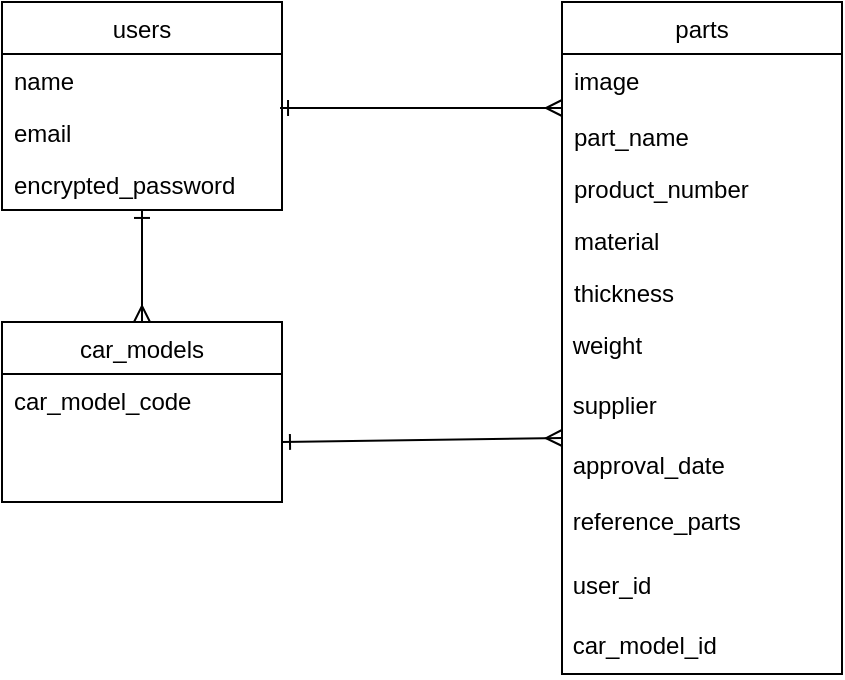 <mxfile>
    <diagram id="RzYkV1Tjqq6VUVl_3Z-W" name="ページ1">
        <mxGraphModel dx="720" dy="564" grid="1" gridSize="10" guides="1" tooltips="1" connect="1" arrows="1" fold="0" page="1" pageScale="1" pageWidth="827" pageHeight="1169" math="0" shadow="0">
            <root>
                <mxCell id="0"/>
                <mxCell id="1" parent="0"/>
                <mxCell id="8" value="users" style="swimlane;fontStyle=0;childLayout=stackLayout;horizontal=1;startSize=26;horizontalStack=0;resizeParent=1;resizeParentMax=0;resizeLast=0;collapsible=1;marginBottom=0;" parent="1" vertex="1">
                    <mxGeometry x="120" y="40" width="140" height="104" as="geometry"/>
                </mxCell>
                <mxCell id="9" value="name" style="text;strokeColor=none;fillColor=none;align=left;verticalAlign=top;spacingLeft=4;spacingRight=4;overflow=hidden;rotatable=0;points=[[0,0.5],[1,0.5]];portConstraint=eastwest;" parent="8" vertex="1">
                    <mxGeometry y="26" width="140" height="26" as="geometry"/>
                </mxCell>
                <mxCell id="10" value="email" style="text;strokeColor=none;fillColor=none;align=left;verticalAlign=top;spacingLeft=4;spacingRight=4;overflow=hidden;rotatable=0;points=[[0,0.5],[1,0.5]];portConstraint=eastwest;" parent="8" vertex="1">
                    <mxGeometry y="52" width="140" height="26" as="geometry"/>
                </mxCell>
                <mxCell id="11" value="encrypted_password" style="text;strokeColor=none;fillColor=none;align=left;verticalAlign=top;spacingLeft=4;spacingRight=4;overflow=hidden;rotatable=0;points=[[0,0.5],[1,0.5]];portConstraint=eastwest;" parent="8" vertex="1">
                    <mxGeometry y="78" width="140" height="26" as="geometry"/>
                </mxCell>
                <mxCell id="12" value="car_models" style="swimlane;fontStyle=0;childLayout=stackLayout;horizontal=1;startSize=26;horizontalStack=0;resizeParent=1;resizeParentMax=0;resizeLast=0;collapsible=1;marginBottom=0;" parent="1" vertex="1">
                    <mxGeometry x="120" y="200" width="140" height="90" as="geometry"/>
                </mxCell>
                <mxCell id="13" value="car_model_code" style="text;strokeColor=none;fillColor=none;align=left;verticalAlign=top;spacingLeft=4;spacingRight=4;overflow=hidden;rotatable=0;points=[[0,0.5],[1,0.5]];portConstraint=eastwest;" parent="12" vertex="1">
                    <mxGeometry y="26" width="140" height="64" as="geometry"/>
                </mxCell>
                <mxCell id="24" value="parts" style="swimlane;fontStyle=0;childLayout=stackLayout;horizontal=1;startSize=26;horizontalStack=0;resizeParent=1;resizeParentMax=0;resizeLast=0;collapsible=1;marginBottom=0;" parent="1" vertex="1">
                    <mxGeometry x="400" y="40" width="140" height="336" as="geometry"/>
                </mxCell>
                <mxCell id="26" value="image&#10;&#10;part_name" style="text;strokeColor=none;fillColor=none;align=left;verticalAlign=top;spacingLeft=4;spacingRight=4;overflow=hidden;rotatable=0;points=[[0,0.5],[1,0.5]];portConstraint=eastwest;" parent="24" vertex="1">
                    <mxGeometry y="26" width="140" height="54" as="geometry"/>
                </mxCell>
                <mxCell id="50" value="product_number" style="text;strokeColor=none;fillColor=none;align=left;verticalAlign=top;spacingLeft=4;spacingRight=4;overflow=hidden;rotatable=0;points=[[0,0.5],[1,0.5]];portConstraint=eastwest;" parent="24" vertex="1">
                    <mxGeometry y="80" width="140" height="26" as="geometry"/>
                </mxCell>
                <mxCell id="52" value="material" style="text;strokeColor=none;fillColor=none;align=left;verticalAlign=top;spacingLeft=4;spacingRight=4;overflow=hidden;rotatable=0;points=[[0,0.5],[1,0.5]];portConstraint=eastwest;" parent="24" vertex="1">
                    <mxGeometry y="106" width="140" height="26" as="geometry"/>
                </mxCell>
                <mxCell id="53" value="thickness" style="text;strokeColor=none;fillColor=none;align=left;verticalAlign=top;spacingLeft=4;spacingRight=4;overflow=hidden;rotatable=0;points=[[0,0.5],[1,0.5]];portConstraint=eastwest;" parent="24" vertex="1">
                    <mxGeometry y="132" width="140" height="26" as="geometry"/>
                </mxCell>
                <mxCell id="55" value="&lt;font face=&quot;helvetica&quot;&gt;&amp;nbsp;weight&lt;/font&gt;" style="text;whiteSpace=wrap;html=1;" parent="24" vertex="1">
                    <mxGeometry y="158" width="140" height="30" as="geometry"/>
                </mxCell>
                <mxCell id="54" value="&lt;span style=&quot;font-family: &amp;#34;helvetica&amp;#34;&quot;&gt;&amp;nbsp;supplier&lt;/span&gt;" style="text;whiteSpace=wrap;html=1;" parent="24" vertex="1">
                    <mxGeometry y="188" width="140" height="30" as="geometry"/>
                </mxCell>
                <mxCell id="61" value="&lt;font face=&quot;helvetica&quot;&gt;&amp;nbsp;approval_date&lt;/font&gt;" style="text;whiteSpace=wrap;html=1;" parent="24" vertex="1">
                    <mxGeometry y="218" width="140" height="118" as="geometry"/>
                </mxCell>
                <mxCell id="48" value="" style="edgeStyle=entityRelationEdgeStyle;fontSize=12;html=1;endArrow=ERmany;exitX=0.993;exitY=1.038;exitDx=0;exitDy=0;entryX=0;entryY=0.5;entryDx=0;entryDy=0;endFill=0;startArrow=ERone;startFill=0;exitPerimeter=0;" parent="1" source="9" target="26" edge="1">
                    <mxGeometry width="100" height="100" relative="1" as="geometry">
                        <mxPoint x="320" y="340" as="sourcePoint"/>
                        <mxPoint x="250" y="330" as="targetPoint"/>
                    </mxGeometry>
                </mxCell>
                <mxCell id="59" value="" style="endArrow=ERmany;html=1;rounded=0;entryX=0.5;entryY=0;entryDx=0;entryDy=0;startArrow=ERone;startFill=0;endFill=0;exitX=0.5;exitY=0.999;exitDx=0;exitDy=0;exitPerimeter=0;" parent="1" source="11" target="12" edge="1">
                    <mxGeometry relative="1" as="geometry">
                        <mxPoint x="190" y="143" as="sourcePoint"/>
                        <mxPoint x="183" y="200.02" as="targetPoint"/>
                    </mxGeometry>
                </mxCell>
                <mxCell id="60" value="" style="endArrow=ERmany;html=1;rounded=0;entryX=0;entryY=0;entryDx=0;entryDy=0;startArrow=ERone;startFill=0;endFill=0;" parent="1" target="61" edge="1">
                    <mxGeometry relative="1" as="geometry">
                        <mxPoint x="260" y="260" as="sourcePoint"/>
                        <mxPoint x="360" y="260" as="targetPoint"/>
                    </mxGeometry>
                </mxCell>
                <mxCell id="57" value="&lt;span style=&quot;font-family: &amp;#34;helvetica&amp;#34;&quot;&gt;&amp;nbsp;car_model_id&lt;/span&gt;" style="text;whiteSpace=wrap;html=1;" parent="1" vertex="1">
                    <mxGeometry x="400" y="348" width="140" height="30" as="geometry"/>
                </mxCell>
                <mxCell id="56" value="&lt;span style=&quot;font-family: &amp;#34;helvetica&amp;#34;&quot;&gt;&amp;nbsp;user_id&lt;/span&gt;" style="text;whiteSpace=wrap;html=1;" parent="1" vertex="1">
                    <mxGeometry x="400" y="318" width="140" height="30" as="geometry"/>
                </mxCell>
                <mxCell id="62" value="&lt;span style=&quot;font-family: &amp;#34;helvetica&amp;#34;&quot;&gt;&amp;nbsp;reference_parts&lt;/span&gt;" style="text;whiteSpace=wrap;html=1;" parent="1" vertex="1">
                    <mxGeometry x="400" y="286" width="140" height="30" as="geometry"/>
                </mxCell>
            </root>
        </mxGraphModel>
    </diagram>
</mxfile>

